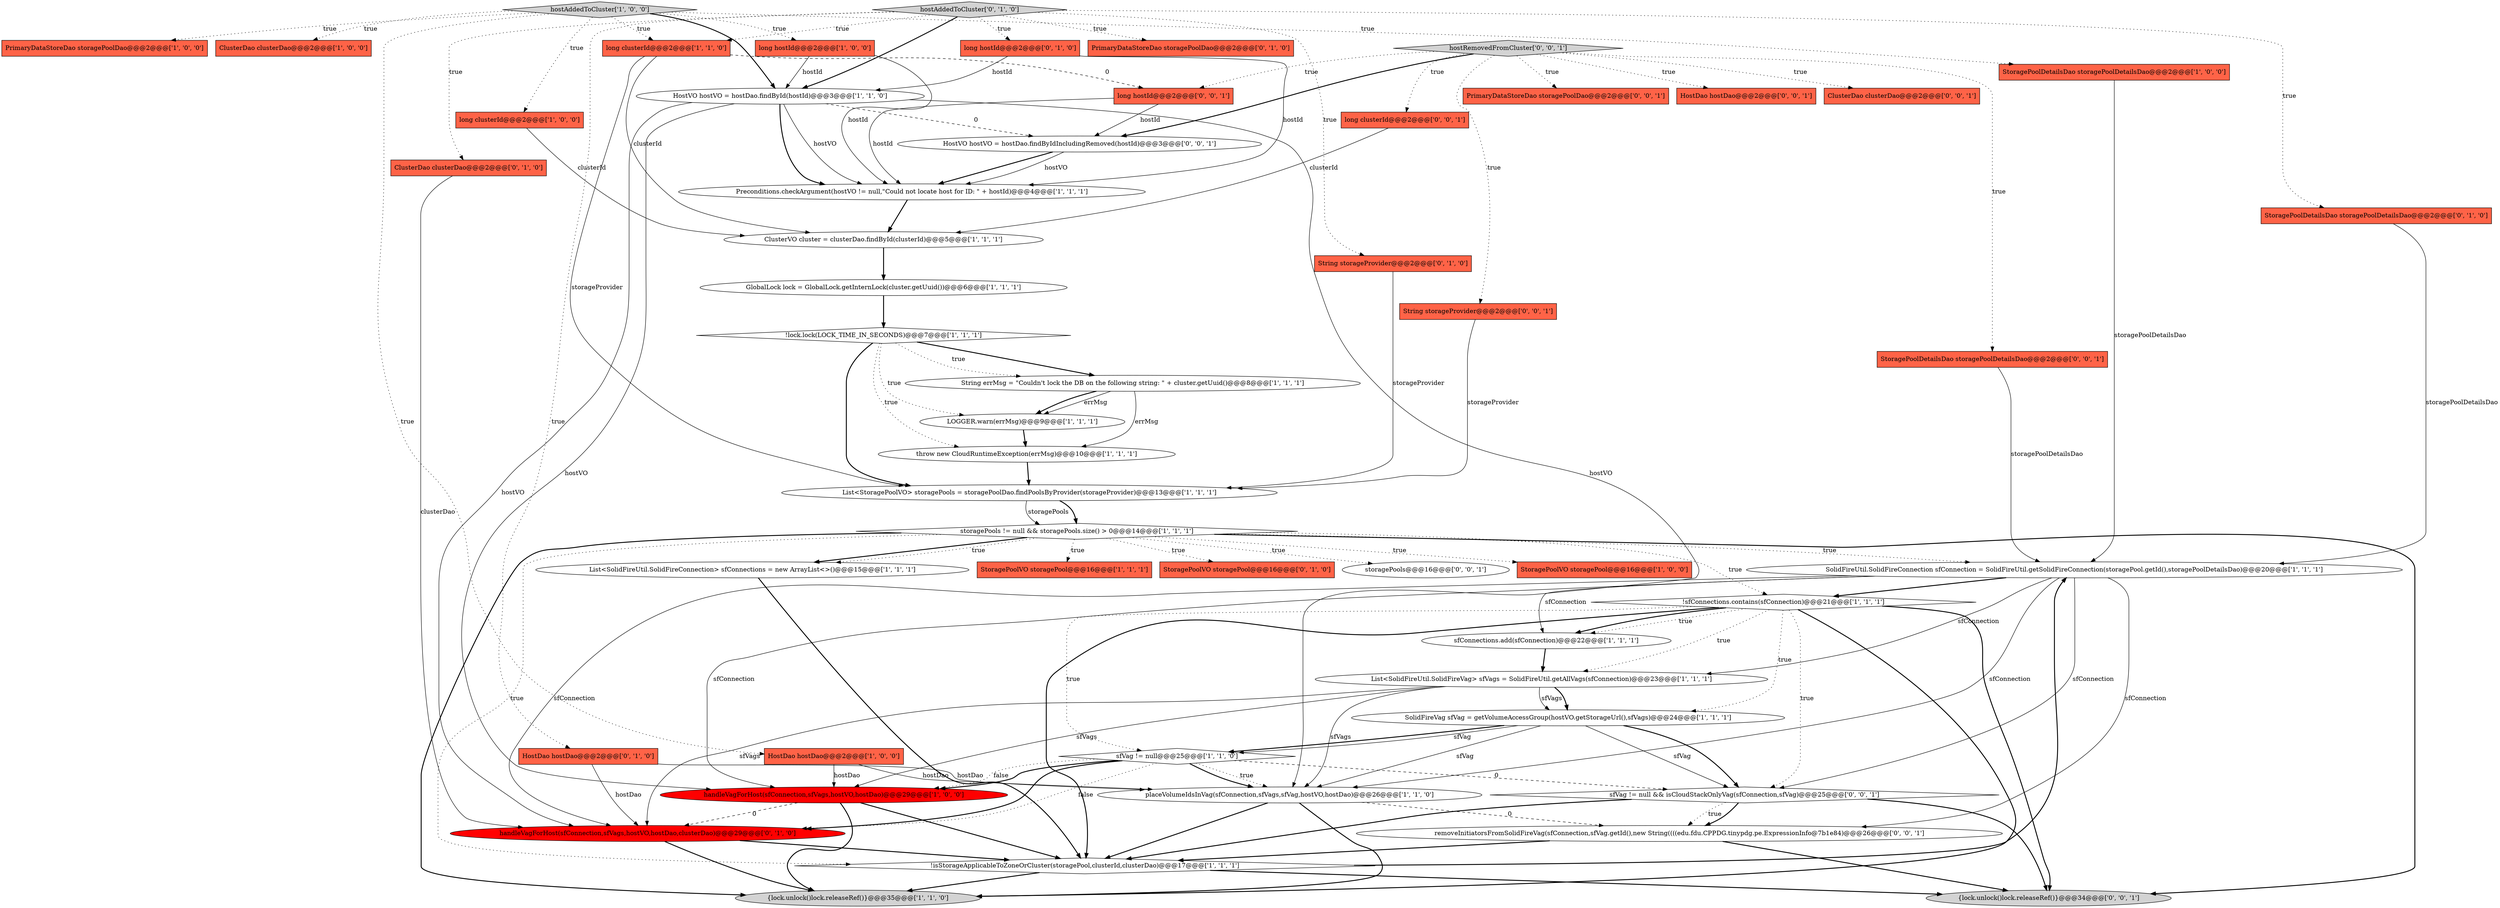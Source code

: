 digraph {
8 [style = filled, label = "SolidFireUtil.SolidFireConnection sfConnection = SolidFireUtil.getSolidFireConnection(storagePool.getId(),storagePoolDetailsDao)@@@20@@@['1', '1', '1']", fillcolor = white, shape = ellipse image = "AAA0AAABBB1BBB"];
23 [style = filled, label = "PrimaryDataStoreDao storagePoolDao@@@2@@@['1', '0', '0']", fillcolor = tomato, shape = box image = "AAA0AAABBB1BBB"];
42 [style = filled, label = "PrimaryDataStoreDao storagePoolDao@@@2@@@['0', '0', '1']", fillcolor = tomato, shape = box image = "AAA0AAABBB3BBB"];
11 [style = filled, label = "handleVagForHost(sfConnection,sfVags,hostVO,hostDao)@@@29@@@['1', '0', '0']", fillcolor = red, shape = ellipse image = "AAA1AAABBB1BBB"];
49 [style = filled, label = "HostDao hostDao@@@2@@@['0', '0', '1']", fillcolor = tomato, shape = box image = "AAA0AAABBB3BBB"];
2 [style = filled, label = "StoragePoolDetailsDao storagePoolDetailsDao@@@2@@@['1', '0', '0']", fillcolor = tomato, shape = box image = "AAA0AAABBB1BBB"];
10 [style = filled, label = "ClusterDao clusterDao@@@2@@@['1', '0', '0']", fillcolor = tomato, shape = box image = "AAA0AAABBB1BBB"];
25 [style = filled, label = "StoragePoolVO storagePool@@@16@@@['1', '1', '1']", fillcolor = tomato, shape = box image = "AAA0AAABBB1BBB"];
9 [style = filled, label = "HostDao hostDao@@@2@@@['1', '0', '0']", fillcolor = tomato, shape = box image = "AAA0AAABBB1BBB"];
30 [style = filled, label = "!lock.lock(LOCK_TIME_IN_SECONDS)@@@7@@@['1', '1', '1']", fillcolor = white, shape = diamond image = "AAA0AAABBB1BBB"];
6 [style = filled, label = "List<SolidFireUtil.SolidFireConnection> sfConnections = new ArrayList<>()@@@15@@@['1', '1', '1']", fillcolor = white, shape = ellipse image = "AAA0AAABBB1BBB"];
41 [style = filled, label = "hostRemovedFromCluster['0', '0', '1']", fillcolor = lightgray, shape = diamond image = "AAA0AAABBB3BBB"];
36 [style = filled, label = "StoragePoolVO storagePool@@@16@@@['0', '1', '0']", fillcolor = tomato, shape = box image = "AAA0AAABBB2BBB"];
15 [style = filled, label = "long clusterId@@@2@@@['1', '0', '0']", fillcolor = tomato, shape = box image = "AAA0AAABBB1BBB"];
20 [style = filled, label = "sfConnections.add(sfConnection)@@@22@@@['1', '1', '1']", fillcolor = white, shape = ellipse image = "AAA0AAABBB1BBB"];
39 [style = filled, label = "PrimaryDataStoreDao storagePoolDao@@@2@@@['0', '1', '0']", fillcolor = tomato, shape = box image = "AAA0AAABBB2BBB"];
43 [style = filled, label = "storagePools@@@16@@@['0', '0', '1']", fillcolor = white, shape = ellipse image = "AAA0AAABBB3BBB"];
16 [style = filled, label = "storagePools != null && storagePools.size() > 0@@@14@@@['1', '1', '1']", fillcolor = white, shape = diamond image = "AAA0AAABBB1BBB"];
48 [style = filled, label = "long clusterId@@@2@@@['0', '0', '1']", fillcolor = tomato, shape = box image = "AAA0AAABBB3BBB"];
37 [style = filled, label = "handleVagForHost(sfConnection,sfVags,hostVO,hostDao,clusterDao)@@@29@@@['0', '1', '0']", fillcolor = red, shape = ellipse image = "AAA1AAABBB2BBB"];
44 [style = filled, label = "HostVO hostVO = hostDao.findByIdIncludingRemoved(hostId)@@@3@@@['0', '0', '1']", fillcolor = white, shape = ellipse image = "AAA0AAABBB3BBB"];
34 [style = filled, label = "ClusterDao clusterDao@@@2@@@['0', '1', '0']", fillcolor = tomato, shape = box image = "AAA0AAABBB2BBB"];
4 [style = filled, label = "!isStorageApplicableToZoneOrCluster(storagePool,clusterId,clusterDao)@@@17@@@['1', '1', '1']", fillcolor = white, shape = diamond image = "AAA0AAABBB1BBB"];
38 [style = filled, label = "hostAddedToCluster['0', '1', '0']", fillcolor = lightgray, shape = diamond image = "AAA0AAABBB2BBB"];
27 [style = filled, label = "placeVolumeIdsInVag(sfConnection,sfVags,sfVag,hostVO,hostDao)@@@26@@@['1', '1', '0']", fillcolor = white, shape = ellipse image = "AAA0AAABBB1BBB"];
50 [style = filled, label = "sfVag != null && isCloudStackOnlyVag(sfConnection,sfVag)@@@25@@@['0', '0', '1']", fillcolor = white, shape = diamond image = "AAA0AAABBB3BBB"];
29 [style = filled, label = "long clusterId@@@2@@@['1', '1', '0']", fillcolor = tomato, shape = box image = "AAA0AAABBB1BBB"];
17 [style = filled, label = "hostAddedToCluster['1', '0', '0']", fillcolor = lightgray, shape = diamond image = "AAA0AAABBB1BBB"];
13 [style = filled, label = "String errMsg = \"Couldn't lock the DB on the following string: \" + cluster.getUuid()@@@8@@@['1', '1', '1']", fillcolor = white, shape = ellipse image = "AAA0AAABBB1BBB"];
0 [style = filled, label = "HostVO hostVO = hostDao.findById(hostId)@@@3@@@['1', '1', '0']", fillcolor = white, shape = ellipse image = "AAA0AAABBB1BBB"];
28 [style = filled, label = "LOGGER.warn(errMsg)@@@9@@@['1', '1', '1']", fillcolor = white, shape = ellipse image = "AAA0AAABBB1BBB"];
21 [style = filled, label = "Preconditions.checkArgument(hostVO != null,\"Could not locate host for ID: \" + hostId)@@@4@@@['1', '1', '1']", fillcolor = white, shape = ellipse image = "AAA0AAABBB1BBB"];
22 [style = filled, label = "sfVag != null@@@25@@@['1', '1', '0']", fillcolor = white, shape = diamond image = "AAA0AAABBB1BBB"];
31 [style = filled, label = "HostDao hostDao@@@2@@@['0', '1', '0']", fillcolor = tomato, shape = box image = "AAA0AAABBB2BBB"];
33 [style = filled, label = "StoragePoolDetailsDao storagePoolDetailsDao@@@2@@@['0', '1', '0']", fillcolor = tomato, shape = box image = "AAA0AAABBB2BBB"];
40 [style = filled, label = "ClusterDao clusterDao@@@2@@@['0', '0', '1']", fillcolor = tomato, shape = box image = "AAA0AAABBB3BBB"];
45 [style = filled, label = "String storageProvider@@@2@@@['0', '0', '1']", fillcolor = tomato, shape = box image = "AAA0AAABBB3BBB"];
7 [style = filled, label = "StoragePoolVO storagePool@@@16@@@['1', '0', '0']", fillcolor = tomato, shape = box image = "AAA0AAABBB1BBB"];
46 [style = filled, label = "StoragePoolDetailsDao storagePoolDetailsDao@@@2@@@['0', '0', '1']", fillcolor = tomato, shape = box image = "AAA0AAABBB3BBB"];
52 [style = filled, label = "long hostId@@@2@@@['0', '0', '1']", fillcolor = tomato, shape = box image = "AAA0AAABBB3BBB"];
19 [style = filled, label = "throw new CloudRuntimeException(errMsg)@@@10@@@['1', '1', '1']", fillcolor = white, shape = ellipse image = "AAA0AAABBB1BBB"];
32 [style = filled, label = "long hostId@@@2@@@['0', '1', '0']", fillcolor = tomato, shape = box image = "AAA0AAABBB2BBB"];
12 [style = filled, label = "SolidFireVag sfVag = getVolumeAccessGroup(hostVO.getStorageUrl(),sfVags)@@@24@@@['1', '1', '1']", fillcolor = white, shape = ellipse image = "AAA0AAABBB1BBB"];
3 [style = filled, label = "List<StoragePoolVO> storagePools = storagePoolDao.findPoolsByProvider(storageProvider)@@@13@@@['1', '1', '1']", fillcolor = white, shape = ellipse image = "AAA0AAABBB1BBB"];
14 [style = filled, label = "!sfConnections.contains(sfConnection)@@@21@@@['1', '1', '1']", fillcolor = white, shape = diamond image = "AAA0AAABBB1BBB"];
24 [style = filled, label = "GlobalLock lock = GlobalLock.getInternLock(cluster.getUuid())@@@6@@@['1', '1', '1']", fillcolor = white, shape = ellipse image = "AAA0AAABBB1BBB"];
51 [style = filled, label = "removeInitiatorsFromSolidFireVag(sfConnection,sfVag.getId(),new String((((edu.fdu.CPPDG.tinypdg.pe.ExpressionInfo@7b1e84)@@@26@@@['0', '0', '1']", fillcolor = white, shape = ellipse image = "AAA0AAABBB3BBB"];
18 [style = filled, label = "List<SolidFireUtil.SolidFireVag> sfVags = SolidFireUtil.getAllVags(sfConnection)@@@23@@@['1', '1', '1']", fillcolor = white, shape = ellipse image = "AAA0AAABBB1BBB"];
47 [style = filled, label = "{lock.unlock()lock.releaseRef()}@@@34@@@['0', '0', '1']", fillcolor = lightgray, shape = ellipse image = "AAA0AAABBB3BBB"];
5 [style = filled, label = "ClusterVO cluster = clusterDao.findById(clusterId)@@@5@@@['1', '1', '1']", fillcolor = white, shape = ellipse image = "AAA0AAABBB1BBB"];
26 [style = filled, label = "long hostId@@@2@@@['1', '0', '0']", fillcolor = tomato, shape = box image = "AAA0AAABBB1BBB"];
1 [style = filled, label = "{lock.unlock()lock.releaseRef()}@@@35@@@['1', '1', '0']", fillcolor = lightgray, shape = ellipse image = "AAA0AAABBB1BBB"];
35 [style = filled, label = "String storageProvider@@@2@@@['0', '1', '0']", fillcolor = tomato, shape = box image = "AAA0AAABBB2BBB"];
8->11 [style = solid, label="sfConnection"];
12->27 [style = solid, label="sfVag"];
30->13 [style = bold, label=""];
38->34 [style = dotted, label="true"];
22->37 [style = bold, label=""];
0->44 [style = dashed, label="0"];
38->39 [style = dotted, label="true"];
14->22 [style = dotted, label="true"];
8->18 [style = solid, label="sfConnection"];
3->16 [style = bold, label=""];
9->11 [style = solid, label="hostDao"];
29->52 [style = dashed, label="0"];
24->30 [style = bold, label=""];
16->7 [style = dotted, label="true"];
17->15 [style = dotted, label="true"];
41->40 [style = dotted, label="true"];
18->12 [style = solid, label="sfVags"];
18->11 [style = solid, label="sfVags"];
8->20 [style = solid, label="sfConnection"];
51->47 [style = bold, label=""];
8->50 [style = solid, label="sfConnection"];
38->31 [style = dotted, label="true"];
4->8 [style = bold, label=""];
17->2 [style = dotted, label="true"];
41->49 [style = dotted, label="true"];
41->42 [style = dotted, label="true"];
19->3 [style = bold, label=""];
14->18 [style = dotted, label="true"];
29->3 [style = solid, label="storageProvider"];
12->22 [style = bold, label=""];
14->20 [style = bold, label=""];
38->33 [style = dotted, label="true"];
17->26 [style = dotted, label="true"];
45->3 [style = solid, label="storageProvider"];
16->43 [style = dotted, label="true"];
44->21 [style = bold, label=""];
14->12 [style = dotted, label="true"];
41->46 [style = dotted, label="true"];
44->21 [style = solid, label="hostVO"];
16->6 [style = bold, label=""];
37->1 [style = bold, label=""];
30->19 [style = dotted, label="true"];
18->12 [style = bold, label=""];
50->51 [style = dotted, label="true"];
0->11 [style = solid, label="hostVO"];
0->21 [style = bold, label=""];
34->37 [style = solid, label="clusterDao"];
16->4 [style = dotted, label="true"];
32->0 [style = solid, label="hostId"];
32->21 [style = solid, label="hostId"];
2->8 [style = solid, label="storagePoolDetailsDao"];
17->23 [style = dotted, label="true"];
8->51 [style = solid, label="sfConnection"];
20->18 [style = bold, label=""];
12->50 [style = solid, label="sfVag"];
6->4 [style = bold, label=""];
41->48 [style = dotted, label="true"];
29->5 [style = solid, label="clusterId"];
12->22 [style = solid, label="sfVag"];
38->0 [style = bold, label=""];
16->14 [style = dotted, label="true"];
28->19 [style = bold, label=""];
8->27 [style = solid, label="sfConnection"];
15->5 [style = solid, label="clusterId"];
30->28 [style = dotted, label="true"];
16->25 [style = dotted, label="true"];
4->47 [style = bold, label=""];
22->11 [style = bold, label=""];
22->11 [style = dotted, label="false"];
14->4 [style = bold, label=""];
16->8 [style = dotted, label="true"];
48->5 [style = solid, label="clusterId"];
51->4 [style = bold, label=""];
52->44 [style = solid, label="hostId"];
11->4 [style = bold, label=""];
16->36 [style = dotted, label="true"];
8->14 [style = bold, label=""];
50->4 [style = bold, label=""];
38->32 [style = dotted, label="true"];
0->21 [style = solid, label="hostVO"];
33->8 [style = solid, label="storagePoolDetailsDao"];
46->8 [style = solid, label="storagePoolDetailsDao"];
13->19 [style = solid, label="errMsg"];
9->27 [style = solid, label="hostDao"];
21->5 [style = bold, label=""];
22->37 [style = dotted, label="false"];
17->0 [style = bold, label=""];
30->13 [style = dotted, label="true"];
26->0 [style = solid, label="hostId"];
30->3 [style = bold, label=""];
16->1 [style = bold, label=""];
5->24 [style = bold, label=""];
22->27 [style = dotted, label="true"];
31->37 [style = solid, label="hostDao"];
27->51 [style = dashed, label="0"];
14->47 [style = bold, label=""];
4->1 [style = bold, label=""];
17->29 [style = dotted, label="true"];
41->52 [style = dotted, label="true"];
13->28 [style = solid, label="errMsg"];
12->50 [style = bold, label=""];
27->1 [style = bold, label=""];
18->27 [style = solid, label="sfVags"];
14->50 [style = dotted, label="true"];
18->37 [style = solid, label="sfVags"];
11->1 [style = bold, label=""];
16->47 [style = bold, label=""];
52->21 [style = solid, label="hostId"];
31->27 [style = solid, label="hostDao"];
0->37 [style = solid, label="hostVO"];
22->50 [style = dashed, label="0"];
0->27 [style = solid, label="hostVO"];
41->45 [style = dotted, label="true"];
37->4 [style = bold, label=""];
14->1 [style = bold, label=""];
14->20 [style = dotted, label="true"];
3->16 [style = solid, label="storagePools"];
17->10 [style = dotted, label="true"];
27->4 [style = bold, label=""];
26->21 [style = solid, label="hostId"];
22->27 [style = bold, label=""];
38->35 [style = dotted, label="true"];
50->47 [style = bold, label=""];
50->51 [style = bold, label=""];
17->9 [style = dotted, label="true"];
11->37 [style = dashed, label="0"];
38->29 [style = dotted, label="true"];
8->37 [style = solid, label="sfConnection"];
41->44 [style = bold, label=""];
35->3 [style = solid, label="storageProvider"];
16->6 [style = dotted, label="true"];
13->28 [style = bold, label=""];
}
